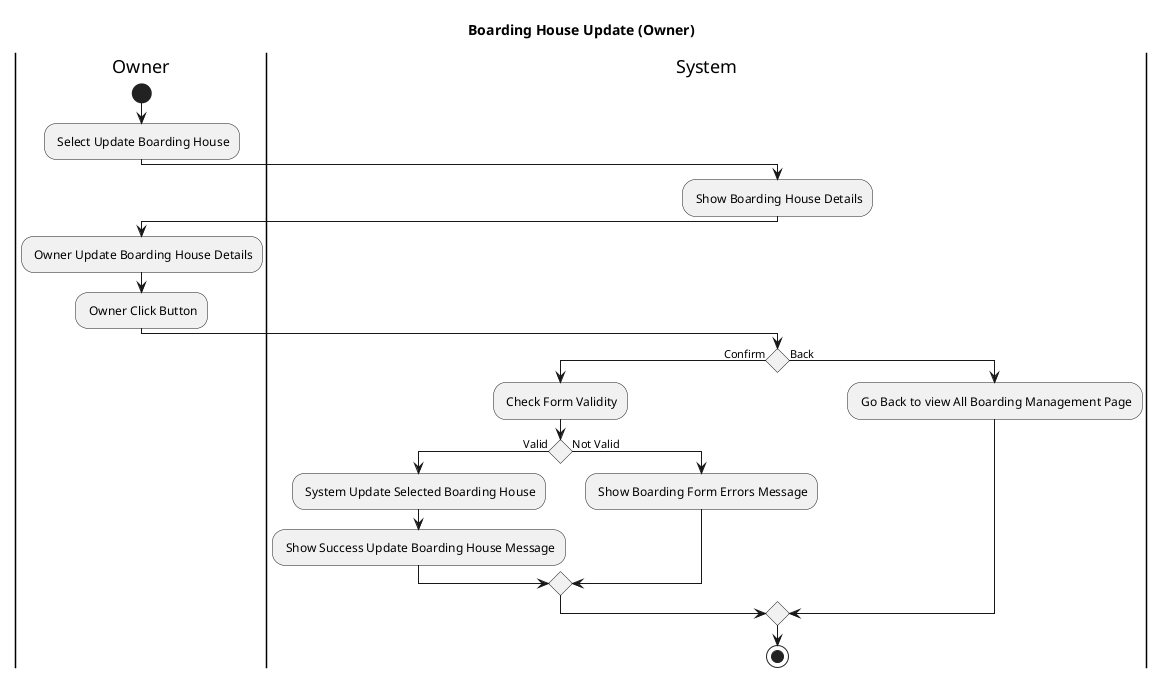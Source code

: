 @startuml
title Boarding House Update (Owner)

|Owner|
start
    : Select Update Boarding House;

|System|
    : Show Boarding House Details;

|Owner|
    : Owner Update Boarding House Details;
    : Owner Click Button;
|System|
If () then (Confirm)
    : Check Form Validity;
    if () is (Valid) then
        : System Update Selected Boarding House;
        : Show Success Update Boarding House Message;
    else (Not Valid)
        : Show Boarding Form Errors Message;
    endif
else (Back)
    : Go Back to view All Boarding Management Page;
endif
stop 
@enduml